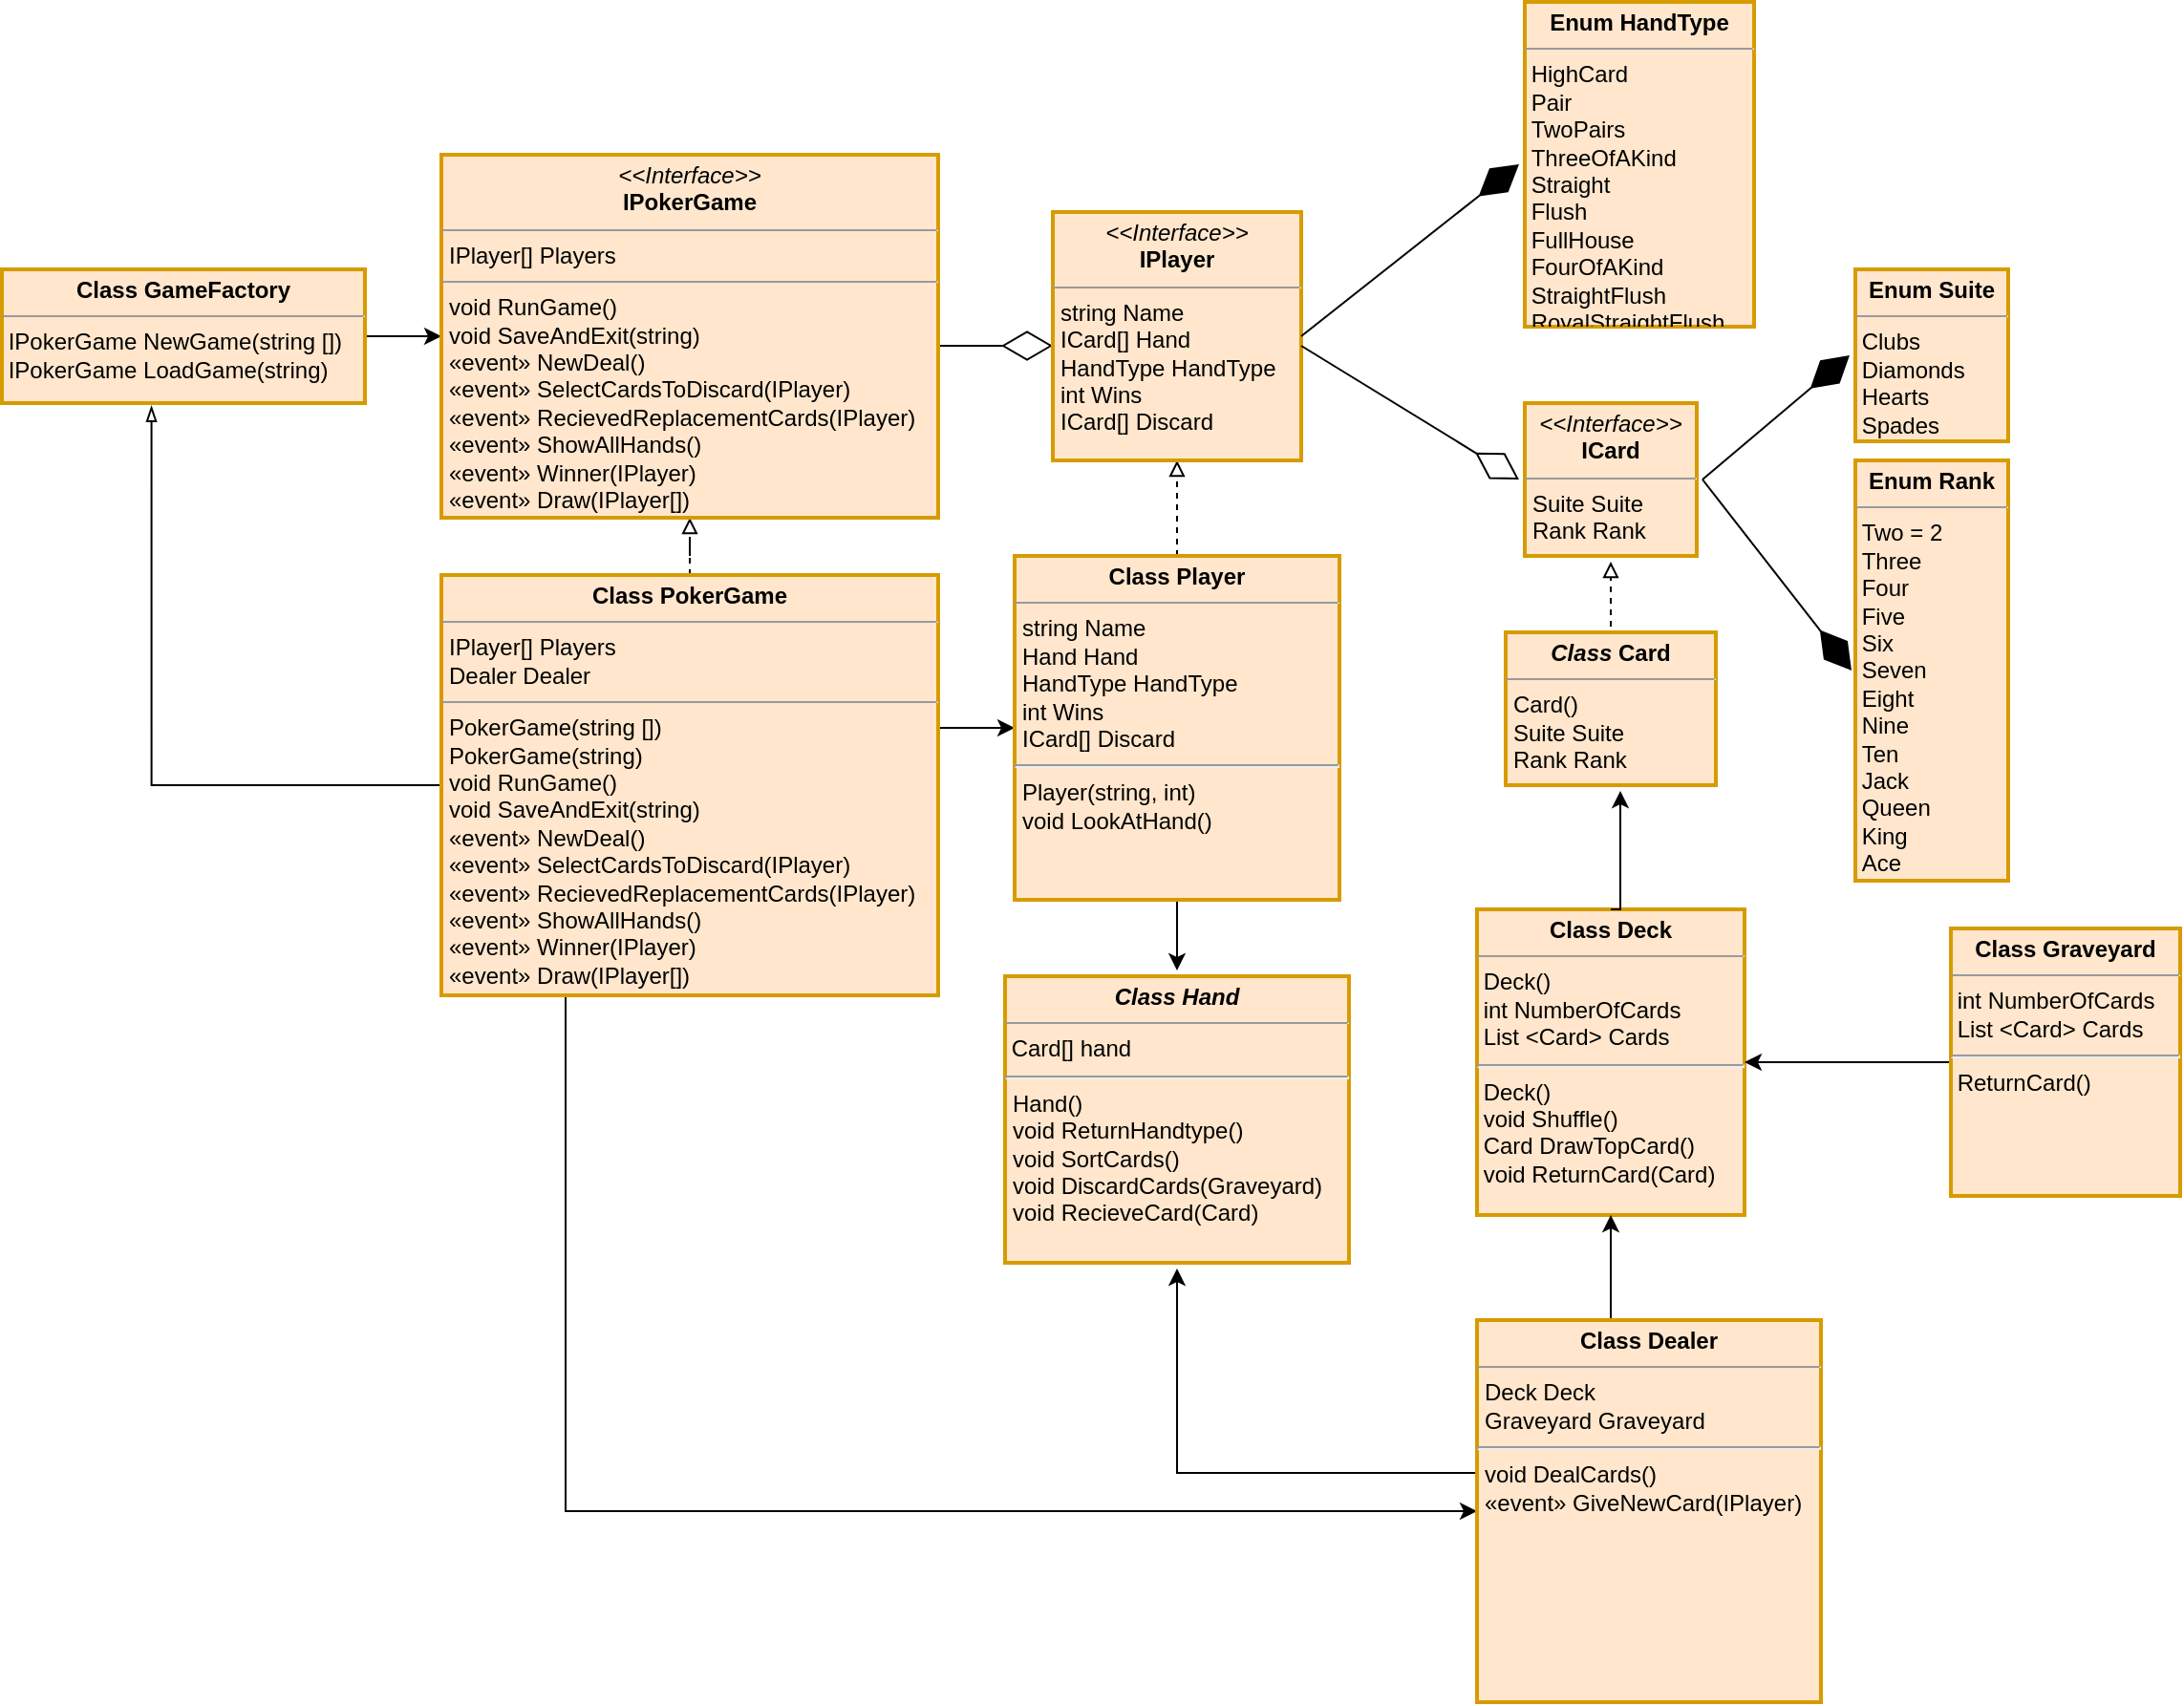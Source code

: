 <mxfile version="13.6.5">
    <diagram id="C5RBs43oDa-KdzZeNtuy" name="Page-1">
        <mxGraphModel dx="494" dy="495" grid="1" gridSize="10" guides="1" tooltips="1" connect="1" arrows="1" fold="1" page="1" pageScale="1" pageWidth="827" pageHeight="1169" math="0" shadow="0">
            <root>
                <mxCell id="WIyWlLk6GJQsqaUBKTNV-0"/>
                <mxCell id="WIyWlLk6GJQsqaUBKTNV-1" parent="WIyWlLk6GJQsqaUBKTNV-0"/>
                <mxCell id="qwY-LyKIQXxQT6gyZlUQ-12" value="" style="endArrow=diamondThin;endFill=0;endSize=24;html=1;fontSize=12;rounded=1;fontColor=#000000;" parent="WIyWlLk6GJQsqaUBKTNV-1" edge="1">
                    <mxGeometry width="160" relative="1" as="geometry">
                        <mxPoint x="520" y="190" as="sourcePoint"/>
                        <mxPoint x="580" y="190" as="targetPoint"/>
                    </mxGeometry>
                </mxCell>
                <mxCell id="qwY-LyKIQXxQT6gyZlUQ-9" style="edgeStyle=orthogonalEdgeStyle;rounded=0;orthogonalLoop=1;jettySize=auto;html=1;exitX=1;exitY=0.5;exitDx=0;exitDy=0;entryX=0;entryY=0.5;entryDx=0;entryDy=0;fontColor=#000000;" parent="WIyWlLk6GJQsqaUBKTNV-1" source="qwY-LyKIQXxQT6gyZlUQ-0" target="qwY-LyKIQXxQT6gyZlUQ-1" edge="1">
                    <mxGeometry relative="1" as="geometry"/>
                </mxCell>
                <mxCell id="qwY-LyKIQXxQT6gyZlUQ-0" value="&lt;p style=&quot;margin: 0px ; margin-top: 4px ; text-align: center&quot;&gt;&lt;b&gt;Class GameFactory&lt;/b&gt;&lt;/p&gt;&lt;hr size=&quot;1&quot;&gt;&amp;nbsp;IPokerGame NewGame(string [])&lt;br&gt;&amp;nbsp;IPokerGame LoadGame(string)&lt;br&gt;&lt;div style=&quot;height: 2px&quot;&gt;&lt;/div&gt;" style="verticalAlign=top;align=left;overflow=fill;fontSize=12;fontFamily=Helvetica;html=1;fillColor=#ffe6cc;strokeColor=#d79b00;strokeWidth=2;fontColor=#000000;" parent="WIyWlLk6GJQsqaUBKTNV-1" vertex="1">
                    <mxGeometry x="30" y="150" width="190" height="70" as="geometry"/>
                </mxCell>
                <mxCell id="7" style="edgeStyle=orthogonalEdgeStyle;rounded=0;orthogonalLoop=1;jettySize=auto;html=1;dashed=1;endArrow=block;endFill=0;exitX=0.5;exitY=0;exitDx=0;exitDy=0;" parent="WIyWlLk6GJQsqaUBKTNV-1" source="5" target="qwY-LyKIQXxQT6gyZlUQ-1" edge="1">
                    <mxGeometry relative="1" as="geometry"/>
                </mxCell>
                <mxCell id="qwY-LyKIQXxQT6gyZlUQ-1" value="&lt;p style=&quot;margin: 0px ; margin-top: 4px ; text-align: center&quot;&gt;&lt;i&gt;&amp;lt;&amp;lt;Interface&amp;gt;&amp;gt;&lt;/i&gt;&lt;br&gt;&lt;b&gt;IPokerGame&lt;/b&gt;&lt;/p&gt;&lt;hr size=&quot;1&quot;&gt;&lt;p style=&quot;margin: 0px ; margin-left: 4px&quot;&gt;IPlayer[] Players&lt;/p&gt;&lt;hr size=&quot;1&quot;&gt;&lt;p style=&quot;margin: 0px ; margin-left: 4px&quot;&gt;void RunGame()&lt;/p&gt;&lt;p style=&quot;margin: 0px ; margin-left: 4px&quot;&gt;void SaveAndExit(string)&lt;/p&gt;&lt;p style=&quot;margin: 0px ; margin-left: 4px&quot;&gt;«event» NewDeal()&lt;/p&gt;&lt;p style=&quot;margin: 0px ; margin-left: 4px&quot;&gt;«event»&amp;nbsp;SelectCardsToDiscard(IPlayer)&lt;/p&gt;&lt;p style=&quot;margin: 0px ; margin-left: 4px&quot;&gt;«event» RecievedReplacementCards(IPlayer)&lt;/p&gt;&lt;p style=&quot;margin: 0px ; margin-left: 4px&quot;&gt;«event» ShowAllHands()&lt;/p&gt;&lt;p style=&quot;margin: 0px ; margin-left: 4px&quot;&gt;«event» Winner(IPlayer)&lt;/p&gt;&lt;p style=&quot;margin: 0px ; margin-left: 4px&quot;&gt;«event» Draw(IPlayer[])&lt;/p&gt;" style="verticalAlign=top;align=left;overflow=fill;fontSize=12;fontFamily=Helvetica;html=1;fillColor=#ffe6cc;strokeColor=#d79b00;strokeWidth=2;fontColor=#000000;" parent="WIyWlLk6GJQsqaUBKTNV-1" vertex="1">
                    <mxGeometry x="260" y="90" width="260" height="190" as="geometry"/>
                </mxCell>
                <mxCell id="8" style="edgeStyle=orthogonalEdgeStyle;rounded=0;orthogonalLoop=1;jettySize=auto;html=1;exitX=0.5;exitY=0;exitDx=0;exitDy=0;dashed=1;endArrow=block;endFill=0;" parent="WIyWlLk6GJQsqaUBKTNV-1" source="6" target="qwY-LyKIQXxQT6gyZlUQ-2" edge="1">
                    <mxGeometry relative="1" as="geometry"/>
                </mxCell>
                <mxCell id="qwY-LyKIQXxQT6gyZlUQ-2" value="&lt;p style=&quot;margin: 0px ; margin-top: 4px ; text-align: center&quot;&gt;&lt;i&gt;&amp;lt;&amp;lt;Interface&amp;gt;&amp;gt;&lt;/i&gt;&lt;br&gt;&lt;b&gt;IPlayer&lt;/b&gt;&lt;/p&gt;&lt;hr size=&quot;1&quot;&gt;&lt;p style=&quot;margin: 0px ; margin-left: 4px&quot;&gt;string Name&lt;/p&gt;&lt;p style=&quot;margin: 0px ; margin-left: 4px&quot;&gt;I&lt;span&gt;Card[]&amp;nbsp;&lt;/span&gt;&lt;span&gt;Hand&lt;/span&gt;&lt;/p&gt;&lt;p style=&quot;margin: 0px ; margin-left: 4px&quot;&gt;&lt;span&gt;HandType HandType&lt;/span&gt;&lt;/p&gt;&lt;p style=&quot;margin: 0px ; margin-left: 4px&quot;&gt;&lt;span&gt;int Wins&lt;/span&gt;&lt;/p&gt;&lt;p style=&quot;margin: 0px ; margin-left: 4px&quot;&gt;&lt;span&gt;ICard[] Discard&lt;/span&gt;&lt;/p&gt;&lt;p style=&quot;margin: 0px ; margin-left: 4px&quot;&gt;&lt;br&gt;&lt;/p&gt;" style="verticalAlign=top;align=left;overflow=fill;fontSize=12;fontFamily=Helvetica;html=1;fillColor=#ffe6cc;strokeColor=#d79b00;strokeWidth=2;fontColor=#000000;" parent="WIyWlLk6GJQsqaUBKTNV-1" vertex="1">
                    <mxGeometry x="580" y="120" width="130" height="130" as="geometry"/>
                </mxCell>
                <mxCell id="qwY-LyKIQXxQT6gyZlUQ-21" value="&lt;p style=&quot;margin: 0px ; margin-top: 4px ; text-align: center&quot;&gt;&lt;b&gt;Enum HandType&lt;/b&gt;&lt;/p&gt;&lt;hr size=&quot;1&quot;&gt;&amp;nbsp;HighCard&lt;br&gt;&amp;nbsp;Pair&lt;br&gt;&amp;nbsp;TwoPairs&lt;br&gt;&amp;nbsp;ThreeOfAKind&lt;br&gt;&amp;nbsp;Straight&lt;br&gt;&amp;nbsp;Flush&lt;br&gt;&amp;nbsp;FullHouse&lt;br&gt;&amp;nbsp;FourOfAKind&lt;br&gt;&amp;nbsp;StraightFlush&lt;br&gt;&amp;nbsp;RoyalStraightFlush" style="verticalAlign=top;align=left;overflow=fill;fontSize=12;fontFamily=Helvetica;html=1;comic=0;strokeColor=#d79b00;strokeWidth=2;fillColor=#ffe6cc;fontColor=#000000;perimeterSpacing=3;" parent="WIyWlLk6GJQsqaUBKTNV-1" vertex="1">
                    <mxGeometry x="827" y="10" width="120" height="170" as="geometry"/>
                </mxCell>
                <mxCell id="11" style="edgeStyle=orthogonalEdgeStyle;rounded=0;orthogonalLoop=1;jettySize=auto;html=1;endArrow=block;endFill=0;dashed=1;exitX=0.5;exitY=0;exitDx=0;exitDy=0;" parent="WIyWlLk6GJQsqaUBKTNV-1" source="10" target="qwY-LyKIQXxQT6gyZlUQ-23" edge="1">
                    <mxGeometry relative="1" as="geometry"/>
                </mxCell>
                <mxCell id="qwY-LyKIQXxQT6gyZlUQ-23" value="&lt;p style=&quot;margin: 0px ; margin-top: 4px ; text-align: center&quot;&gt;&lt;i&gt;&amp;lt;&amp;lt;Interface&amp;gt;&amp;gt;&lt;/i&gt;&lt;br&gt;&lt;b&gt;ICard&lt;/b&gt;&lt;/p&gt;&lt;hr size=&quot;1&quot;&gt;&lt;p style=&quot;margin: 0px ; margin-left: 4px&quot;&gt;Suite Suite&lt;/p&gt;&lt;p style=&quot;margin: 0px ; margin-left: 4px&quot;&gt;Rank Rank&lt;br&gt;&lt;/p&gt;" style="verticalAlign=top;align=left;overflow=fill;fontSize=12;fontFamily=Helvetica;html=1;comic=0;strokeColor=#d79b00;strokeWidth=2;fillColor=#ffe6cc;fontColor=#000000;perimeterSpacing=3;" parent="WIyWlLk6GJQsqaUBKTNV-1" vertex="1">
                    <mxGeometry x="827" y="220" width="90" height="80" as="geometry"/>
                </mxCell>
                <mxCell id="qwY-LyKIQXxQT6gyZlUQ-24" value="" style="endArrow=diamondThin;endFill=0;endSize=24;html=1;fontSize=12;entryX=0;entryY=0.5;entryDx=0;entryDy=0;fontColor=#000000;" parent="WIyWlLk6GJQsqaUBKTNV-1" target="qwY-LyKIQXxQT6gyZlUQ-23" edge="1">
                    <mxGeometry width="160" relative="1" as="geometry">
                        <mxPoint x="710" y="190" as="sourcePoint"/>
                        <mxPoint x="870" y="190" as="targetPoint"/>
                    </mxGeometry>
                </mxCell>
                <mxCell id="qwY-LyKIQXxQT6gyZlUQ-25" value="" style="endArrow=diamondThin;endFill=1;endSize=24;html=1;fontSize=12;exitX=1;exitY=0.5;exitDx=0;exitDy=0;entryX=0;entryY=0.5;entryDx=0;entryDy=0;fontColor=#000000;" parent="WIyWlLk6GJQsqaUBKTNV-1" source="qwY-LyKIQXxQT6gyZlUQ-2" target="qwY-LyKIQXxQT6gyZlUQ-21" edge="1">
                    <mxGeometry width="160" relative="1" as="geometry">
                        <mxPoint x="900" y="140" as="sourcePoint"/>
                        <mxPoint x="1060" y="140" as="targetPoint"/>
                    </mxGeometry>
                </mxCell>
                <mxCell id="qwY-LyKIQXxQT6gyZlUQ-26" value="&lt;p style=&quot;margin: 0px ; margin-top: 4px ; text-align: center&quot;&gt;&lt;b&gt;Enum Suite&lt;/b&gt;&lt;/p&gt;&lt;hr size=&quot;1&quot;&gt;&amp;nbsp;Clubs&lt;br&gt;&amp;nbsp;Diamonds&lt;br&gt;&amp;nbsp;Hearts&lt;br&gt;&amp;nbsp;Spades" style="verticalAlign=top;align=left;overflow=fill;fontSize=12;fontFamily=Helvetica;html=1;comic=0;strokeColor=#d79b00;strokeWidth=2;fillColor=#ffe6cc;fontColor=#000000;perimeterSpacing=3;" parent="WIyWlLk6GJQsqaUBKTNV-1" vertex="1">
                    <mxGeometry x="1000" y="150" width="80" height="90" as="geometry"/>
                </mxCell>
                <mxCell id="qwY-LyKIQXxQT6gyZlUQ-27" value="&lt;p style=&quot;margin: 0px ; margin-top: 4px ; text-align: center&quot;&gt;&lt;b&gt;Enum Rank&lt;/b&gt;&lt;/p&gt;&lt;hr size=&quot;1&quot;&gt;&amp;nbsp;Two = 2&lt;br&gt;&amp;nbsp;Three&lt;br&gt;&amp;nbsp;Four&lt;br&gt;&amp;nbsp;Five&lt;br&gt;&amp;nbsp;Six&lt;br&gt;&amp;nbsp;Seven&lt;br&gt;&amp;nbsp;Eight&lt;br&gt;&amp;nbsp;Nine&lt;br&gt;&amp;nbsp;Ten&lt;br&gt;&amp;nbsp;Jack&lt;br&gt;&amp;nbsp;Queen&lt;br&gt;&amp;nbsp;King&lt;br&gt;&amp;nbsp;Ace" style="verticalAlign=top;align=left;overflow=fill;fontSize=12;fontFamily=Helvetica;html=1;comic=0;strokeColor=#d79b00;strokeWidth=2;fillColor=#ffe6cc;fontColor=#000000;perimeterSpacing=2;" parent="WIyWlLk6GJQsqaUBKTNV-1" vertex="1">
                    <mxGeometry x="1000" y="250" width="80" height="220" as="geometry"/>
                </mxCell>
                <mxCell id="qwY-LyKIQXxQT6gyZlUQ-28" value="" style="endArrow=diamondThin;endFill=1;endSize=24;html=1;fontSize=12;exitX=1;exitY=0.5;exitDx=0;exitDy=0;entryX=0;entryY=0.5;entryDx=0;entryDy=0;fontColor=#000000;" parent="WIyWlLk6GJQsqaUBKTNV-1" source="qwY-LyKIQXxQT6gyZlUQ-23" target="qwY-LyKIQXxQT6gyZlUQ-26" edge="1">
                    <mxGeometry width="160" relative="1" as="geometry">
                        <mxPoint x="720" y="195" as="sourcePoint"/>
                        <mxPoint x="837" y="110" as="targetPoint"/>
                    </mxGeometry>
                </mxCell>
                <mxCell id="qwY-LyKIQXxQT6gyZlUQ-29" value="" style="endArrow=diamondThin;endFill=1;endSize=24;html=1;fontSize=12;exitX=1;exitY=0.5;exitDx=0;exitDy=0;entryX=0;entryY=0.5;entryDx=0;entryDy=0;fontColor=#000000;" parent="WIyWlLk6GJQsqaUBKTNV-1" source="qwY-LyKIQXxQT6gyZlUQ-23" target="qwY-LyKIQXxQT6gyZlUQ-27" edge="1">
                    <mxGeometry width="160" relative="1" as="geometry">
                        <mxPoint x="730" y="205" as="sourcePoint"/>
                        <mxPoint x="847" y="120" as="targetPoint"/>
                    </mxGeometry>
                </mxCell>
                <mxCell id="4" value="&lt;p style=&quot;margin: 0px ; margin-top: 4px ; text-align: center&quot;&gt;&lt;b&gt;Class Deck&lt;/b&gt;&lt;/p&gt;&lt;hr size=&quot;1&quot;&gt;&amp;nbsp;Deck()&lt;br&gt;&amp;nbsp;int NumberOfCards&lt;br&gt;&amp;nbsp;List &amp;lt;Card&amp;gt; Cards&lt;br&gt;&lt;hr&gt;&amp;nbsp;Deck()&lt;br&gt;&amp;nbsp;void Shuffle()&lt;br&gt;&amp;nbsp;Card DrawTopCard()&lt;br&gt;&amp;nbsp;void ReturnCard(Card)&lt;br&gt;&lt;br&gt;&lt;div style=&quot;height: 2px&quot;&gt;&lt;/div&gt;" style="verticalAlign=top;align=left;overflow=fill;fontSize=12;fontFamily=Helvetica;html=1;fillColor=#ffe6cc;strokeColor=#d79b00;strokeWidth=2;fontColor=#000000;" parent="WIyWlLk6GJQsqaUBKTNV-1" vertex="1">
                    <mxGeometry x="802" y="485" width="140" height="160" as="geometry"/>
                </mxCell>
                <mxCell id="14" value="" style="edgeStyle=orthogonalEdgeStyle;rounded=0;orthogonalLoop=1;jettySize=auto;html=1;entryX=0;entryY=0.5;entryDx=0;entryDy=0;" parent="WIyWlLk6GJQsqaUBKTNV-1" source="5" target="6" edge="1">
                    <mxGeometry relative="1" as="geometry">
                        <mxPoint x="550" y="380" as="targetPoint"/>
                        <Array as="points">
                            <mxPoint x="530" y="390"/>
                            <mxPoint x="530" y="390"/>
                        </Array>
                    </mxGeometry>
                </mxCell>
                <mxCell id="21" style="edgeStyle=orthogonalEdgeStyle;rounded=0;orthogonalLoop=1;jettySize=auto;html=1;entryX=0.412;entryY=1.02;entryDx=0;entryDy=0;entryPerimeter=0;endArrow=blockThin;endFill=0;" parent="WIyWlLk6GJQsqaUBKTNV-1" source="5" target="qwY-LyKIQXxQT6gyZlUQ-0" edge="1">
                    <mxGeometry relative="1" as="geometry">
                        <Array as="points">
                            <mxPoint x="108" y="420"/>
                        </Array>
                    </mxGeometry>
                </mxCell>
                <mxCell id="35" style="edgeStyle=orthogonalEdgeStyle;rounded=0;orthogonalLoop=1;jettySize=auto;html=1;exitX=0.25;exitY=1;exitDx=0;exitDy=0;entryX=0;entryY=0.5;entryDx=0;entryDy=0;" edge="1" parent="WIyWlLk6GJQsqaUBKTNV-1" source="5" target="30">
                    <mxGeometry relative="1" as="geometry"/>
                </mxCell>
                <mxCell id="5" value="&lt;p style=&quot;margin: 0px ; margin-top: 4px ; text-align: center&quot;&gt;&lt;b&gt;Class PokerGame&lt;/b&gt;&lt;/p&gt;&lt;hr size=&quot;1&quot;&gt;&lt;p style=&quot;margin: 0px ; margin-left: 4px&quot;&gt;IPlayer[] Players&lt;/p&gt;&lt;p style=&quot;margin: 0px ; margin-left: 4px&quot;&gt;Dealer Dealer&lt;/p&gt;&lt;hr size=&quot;1&quot;&gt;&lt;p style=&quot;margin: 0px ; margin-left: 4px&quot;&gt;PokerGame(string [])&amp;nbsp;&lt;br&gt;&lt;/p&gt;&lt;p style=&quot;margin: 0px ; margin-left: 4px&quot;&gt;PokerGame(string)&lt;/p&gt;&lt;p style=&quot;margin: 0px ; margin-left: 4px&quot;&gt;void RunGame()&lt;/p&gt;&lt;p style=&quot;margin: 0px ; margin-left: 4px&quot;&gt;void SaveAndExit(string)&lt;/p&gt;&lt;p style=&quot;margin: 0px ; margin-left: 4px&quot;&gt;«event» NewDeal()&lt;/p&gt;&lt;p style=&quot;margin: 0px ; margin-left: 4px&quot;&gt;«event»&amp;nbsp;SelectCardsToDiscard(IPlayer)&lt;/p&gt;&lt;p style=&quot;margin: 0px ; margin-left: 4px&quot;&gt;«event» RecievedReplacementCards(IPlayer)&lt;/p&gt;&lt;p style=&quot;margin: 0px ; margin-left: 4px&quot;&gt;«event» ShowAllHands()&lt;/p&gt;&lt;p style=&quot;margin: 0px ; margin-left: 4px&quot;&gt;«event» Winner(IPlayer)&lt;/p&gt;&lt;p style=&quot;margin: 0px ; margin-left: 4px&quot;&gt;«event» Draw(IPlayer[])&lt;/p&gt;&lt;p style=&quot;margin: 0px ; margin-left: 4px&quot;&gt;&lt;br&gt;&lt;/p&gt;" style="verticalAlign=top;align=left;overflow=fill;fontSize=12;fontFamily=Helvetica;html=1;fillColor=#ffe6cc;strokeColor=#d79b00;strokeWidth=2;fontColor=#000000;" parent="WIyWlLk6GJQsqaUBKTNV-1" vertex="1">
                    <mxGeometry x="260" y="310" width="260" height="220" as="geometry"/>
                </mxCell>
                <mxCell id="32" style="edgeStyle=orthogonalEdgeStyle;rounded=0;orthogonalLoop=1;jettySize=auto;html=1;entryX=0.5;entryY=0;entryDx=0;entryDy=0;" edge="1" parent="WIyWlLk6GJQsqaUBKTNV-1" source="6" target="31">
                    <mxGeometry relative="1" as="geometry">
                        <Array as="points">
                            <mxPoint x="645" y="500"/>
                            <mxPoint x="645" y="500"/>
                        </Array>
                    </mxGeometry>
                </mxCell>
                <mxCell id="6" value="&lt;p style=&quot;margin: 0px ; margin-top: 4px ; text-align: center&quot;&gt;&lt;b&gt;Class Player&lt;/b&gt;&lt;/p&gt;&lt;hr size=&quot;1&quot;&gt;&lt;p style=&quot;margin: 0px ; margin-left: 4px&quot;&gt;&lt;span&gt;string Name&lt;/span&gt;&lt;br&gt;&lt;/p&gt;&lt;p style=&quot;margin: 0px ; margin-left: 4px&quot;&gt;Hand Hand&lt;/p&gt;&lt;p style=&quot;margin: 0px ; margin-left: 4px&quot;&gt;HandType HandType&lt;br&gt;&lt;/p&gt;&lt;p style=&quot;margin: 0px ; margin-left: 4px&quot;&gt;&lt;span&gt;int Wins&lt;/span&gt;&lt;/p&gt;&lt;p style=&quot;margin: 0px ; margin-left: 4px&quot;&gt;&lt;span&gt;ICard[] Discard&lt;/span&gt;&lt;/p&gt;&lt;hr&gt;&lt;p style=&quot;margin: 0px ; margin-left: 4px&quot;&gt;Player(string, int)&lt;span&gt;&lt;br&gt;&lt;/span&gt;&lt;/p&gt;&lt;p style=&quot;margin: 0px ; margin-left: 4px&quot;&gt;&lt;span&gt;void LookAtHand()&lt;/span&gt;&lt;/p&gt;&lt;p style=&quot;margin: 0px ; margin-left: 4px&quot;&gt;&lt;br&gt;&lt;/p&gt;&lt;p style=&quot;margin: 0px ; margin-left: 4px&quot;&gt;&lt;br&gt;&lt;/p&gt;" style="verticalAlign=top;align=left;overflow=fill;fontSize=12;fontFamily=Helvetica;html=1;fillColor=#ffe6cc;strokeColor=#d79b00;strokeWidth=2;fontColor=#000000;" parent="WIyWlLk6GJQsqaUBKTNV-1" vertex="1">
                    <mxGeometry x="560" y="300" width="170" height="180" as="geometry"/>
                </mxCell>
                <mxCell id="13" style="edgeStyle=orthogonalEdgeStyle;rounded=0;orthogonalLoop=1;jettySize=auto;html=1;exitX=0.5;exitY=0;exitDx=0;exitDy=0;" parent="WIyWlLk6GJQsqaUBKTNV-1" source="4" edge="1">
                    <mxGeometry relative="1" as="geometry">
                        <mxPoint x="877" y="423" as="targetPoint"/>
                        <Array as="points">
                            <mxPoint x="877" y="450"/>
                            <mxPoint x="877" y="450"/>
                        </Array>
                    </mxGeometry>
                </mxCell>
                <mxCell id="10" value="&lt;p style=&quot;margin: 0px ; margin-top: 4px ; text-align: center&quot;&gt;&lt;b&gt;&lt;i&gt;Class&amp;nbsp;&lt;/i&gt;&lt;/b&gt;&lt;b&gt;Card&lt;/b&gt;&lt;/p&gt;&lt;hr size=&quot;1&quot;&gt;&lt;p style=&quot;margin: 0px ; margin-left: 4px&quot;&gt;Card()&lt;/p&gt;&lt;p style=&quot;margin: 0px ; margin-left: 4px&quot;&gt;Suite Suite&lt;/p&gt;&lt;p style=&quot;margin: 0px ; margin-left: 4px&quot;&gt;Rank Rank&lt;br&gt;&lt;/p&gt;" style="verticalAlign=top;align=left;overflow=fill;fontSize=12;fontFamily=Helvetica;html=1;comic=0;strokeColor=#d79b00;strokeWidth=2;fillColor=#ffe6cc;fontColor=#000000;perimeterSpacing=3;" parent="WIyWlLk6GJQsqaUBKTNV-1" vertex="1">
                    <mxGeometry x="817" y="340" width="110" height="80" as="geometry"/>
                </mxCell>
                <mxCell id="37" style="edgeStyle=orthogonalEdgeStyle;rounded=0;orthogonalLoop=1;jettySize=auto;html=1;entryX=1;entryY=0.5;entryDx=0;entryDy=0;" edge="1" parent="WIyWlLk6GJQsqaUBKTNV-1" source="29" target="4">
                    <mxGeometry relative="1" as="geometry">
                        <mxPoint x="1020" y="555" as="targetPoint"/>
                    </mxGeometry>
                </mxCell>
                <mxCell id="29" value="&lt;p style=&quot;margin: 0px ; margin-top: 4px ; text-align: center&quot;&gt;&lt;b&gt;Class Graveyard&lt;/b&gt;&lt;/p&gt;&lt;hr size=&quot;1&quot;&gt;&amp;nbsp;int NumberOfCards&lt;br&gt;&amp;nbsp;List &amp;lt;Card&amp;gt; Cards&lt;br&gt;&lt;hr&gt;&amp;nbsp;ReturnCard()" style="verticalAlign=top;align=left;overflow=fill;fontSize=12;fontFamily=Helvetica;html=1;fillColor=#ffe6cc;strokeColor=#d79b00;strokeWidth=2;fontColor=#000000;" vertex="1" parent="WIyWlLk6GJQsqaUBKTNV-1">
                    <mxGeometry x="1050" y="495" width="120" height="140" as="geometry"/>
                </mxCell>
                <mxCell id="36" style="edgeStyle=orthogonalEdgeStyle;rounded=0;orthogonalLoop=1;jettySize=auto;html=1;entryX=0.5;entryY=1;entryDx=0;entryDy=0;" edge="1" parent="WIyWlLk6GJQsqaUBKTNV-1" source="30" target="31">
                    <mxGeometry relative="1" as="geometry">
                        <mxPoint x="720" y="760" as="targetPoint"/>
                        <Array as="points">
                            <mxPoint x="645" y="780"/>
                        </Array>
                    </mxGeometry>
                </mxCell>
                <mxCell id="38" style="edgeStyle=orthogonalEdgeStyle;rounded=0;orthogonalLoop=1;jettySize=auto;html=1;" edge="1" parent="WIyWlLk6GJQsqaUBKTNV-1" source="30" target="4">
                    <mxGeometry relative="1" as="geometry">
                        <mxPoint x="872" y="640" as="targetPoint"/>
                        <Array as="points">
                            <mxPoint x="872" y="680"/>
                            <mxPoint x="872" y="680"/>
                        </Array>
                    </mxGeometry>
                </mxCell>
                <mxCell id="30" value="&lt;p style=&quot;margin: 0px ; margin-top: 4px ; text-align: center&quot;&gt;&lt;b&gt;Class Dealer&lt;/b&gt;&lt;/p&gt;&lt;hr size=&quot;1&quot;&gt;&lt;p style=&quot;margin: 0px ; margin-left: 4px&quot;&gt;Deck Deck&lt;/p&gt;&lt;p style=&quot;margin: 0px ; margin-left: 4px&quot;&gt;Graveyard Graveyard&lt;/p&gt;&lt;hr&gt;&lt;p style=&quot;margin: 0px ; margin-left: 4px&quot;&gt;&lt;span&gt;void DealCards()&lt;/span&gt;&lt;br&gt;&lt;/p&gt;&lt;p style=&quot;margin: 0px ; margin-left: 4px&quot;&gt;«event» GiveNewCard(IPlayer)&lt;span&gt;&lt;br&gt;&lt;/span&gt;&lt;/p&gt;&lt;p style=&quot;margin: 0px ; margin-left: 4px&quot;&gt;&lt;span&gt;&lt;br&gt;&lt;/span&gt;&lt;/p&gt;&lt;p style=&quot;margin: 0px ; margin-left: 4px&quot;&gt;&lt;br&gt;&lt;/p&gt;&lt;p style=&quot;margin: 0px ; margin-left: 4px&quot;&gt;&lt;br&gt;&lt;/p&gt;&lt;p style=&quot;margin: 0px ; margin-left: 4px&quot;&gt;&lt;br&gt;&lt;/p&gt;" style="verticalAlign=top;align=left;overflow=fill;fontSize=12;fontFamily=Helvetica;html=1;fillColor=#ffe6cc;strokeColor=#d79b00;strokeWidth=2;fontColor=#000000;" vertex="1" parent="WIyWlLk6GJQsqaUBKTNV-1">
                    <mxGeometry x="802" y="700" width="180" height="200" as="geometry"/>
                </mxCell>
                <mxCell id="31" value="&lt;p style=&quot;margin: 0px ; margin-top: 4px ; text-align: center&quot;&gt;&lt;b&gt;&lt;i&gt;Class Hand&lt;/i&gt;&lt;/b&gt;&lt;/p&gt;&lt;hr size=&quot;1&quot;&gt;&amp;nbsp;Card[] hand&amp;nbsp;&lt;br&gt;&lt;hr&gt;&lt;p style=&quot;margin: 0px ; margin-left: 4px&quot;&gt;Hand()&lt;/p&gt;&lt;p style=&quot;margin: 0px ; margin-left: 4px&quot;&gt;void ReturnHandtype()&lt;/p&gt;&lt;p style=&quot;margin: 0px ; margin-left: 4px&quot;&gt;void SortCards()&lt;/p&gt;&lt;p style=&quot;margin: 0px 0px 0px 4px&quot;&gt;void DiscardCards(Graveyard)&lt;/p&gt;&lt;p style=&quot;margin: 0px 0px 0px 4px&quot;&gt;void RecieveCard(Card)&lt;/p&gt;&lt;p style=&quot;margin: 0px 0px 0px 4px&quot;&gt;&lt;br&gt;&lt;/p&gt;" style="verticalAlign=top;align=left;overflow=fill;fontSize=12;fontFamily=Helvetica;html=1;comic=0;strokeColor=#d79b00;strokeWidth=2;fillColor=#ffe6cc;fontColor=#000000;perimeterSpacing=3;" vertex="1" parent="WIyWlLk6GJQsqaUBKTNV-1">
                    <mxGeometry x="555" y="520" width="180" height="150" as="geometry"/>
                </mxCell>
            </root>
        </mxGraphModel>
    </diagram>
</mxfile>